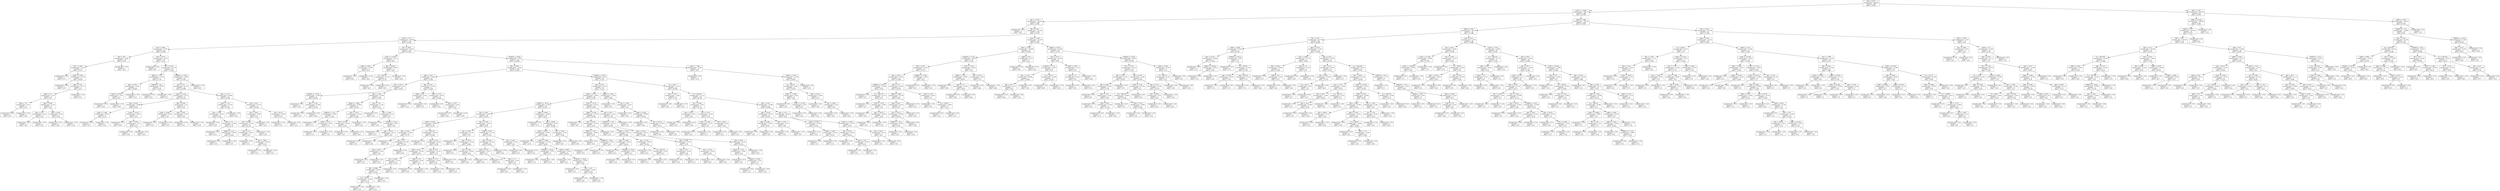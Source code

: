 digraph Tree {
node [shape=box, fontname="helvetica"] ;
edge [fontname="helvetica"] ;
0 [label="RM <= 6.971\nsquared_error = 85.902\nsamples = 404\nvalue = 22.647"] ;
1 [label="LSTAT <= 14.405\nsquared_error = 44.217\nsamples = 348\nvalue = 20.169"] ;
0 -> 1 [labeldistance=2.5, labelangle=45, headlabel="True"] ;
2 [label="DIS <= 1.434\nsquared_error = 30.629\nsamples = 209\nvalue = 23.661"] ;
1 -> 2 ;
3 [label="squared_error = 0.0\nsamples = 4\nvalue = 50.0"] ;
2 -> 3 ;
4 [label="RM <= 6.543\nsquared_error = 17.425\nsamples = 205\nvalue = 23.147"] ;
2 -> 4 ;
5 [label="LSTAT <= 7.81\nsquared_error = 8.959\nsamples = 157\nvalue = 21.682"] ;
4 -> 5 ;
6 [label="DIS <= 4.464\nsquared_error = 3.457\nsamples = 39\nvalue = 23.949"] ;
5 -> 6 ;
7 [label="ZN <= 34.0\nsquared_error = 2.885\nsamples = 10\nvalue = 25.51"] ;
6 -> 7 ;
8 [label="DIS <= 1.685\nsquared_error = 1.614\nsamples = 9\nvalue = 25.111"] ;
7 -> 8 ;
9 [label="squared_error = 0.0\nsamples = 1\nvalue = 27.5"] ;
8 -> 9 ;
10 [label="LSTAT <= 5.855\nsquared_error = 1.014\nsamples = 8\nvalue = 24.812"] ;
8 -> 10 ;
11 [label="squared_error = 0.0\nsamples = 1\nvalue = 27.0"] ;
10 -> 11 ;
12 [label="NOX <= 0.82\nsquared_error = 0.377\nsamples = 7\nvalue = 24.5"] ;
10 -> 12 ;
13 [label="RAD <= 4.5\nsquared_error = 0.16\nsamples = 6\nvalue = 24.7"] ;
12 -> 13 ;
14 [label="RAD <= 3.5\nsquared_error = 0.01\nsamples = 2\nvalue = 25.1"] ;
13 -> 14 ;
15 [label="squared_error = 0.0\nsamples = 1\nvalue = 25.2"] ;
14 -> 15 ;
16 [label="squared_error = -0.0\nsamples = 1\nvalue = 25.0"] ;
14 -> 16 ;
17 [label="RM <= 6.294\nsquared_error = 0.115\nsamples = 4\nvalue = 24.5"] ;
13 -> 17 ;
18 [label="AGE <= 53.0\nsquared_error = 0.01\nsamples = 2\nvalue = 24.2"] ;
17 -> 18 ;
19 [label="squared_error = 0.0\nsamples = 1\nvalue = 24.1"] ;
18 -> 19 ;
20 [label="squared_error = -0.0\nsamples = 1\nvalue = 24.3"] ;
18 -> 20 ;
21 [label="RM <= 6.356\nsquared_error = 0.04\nsamples = 2\nvalue = 24.8"] ;
17 -> 21 ;
22 [label="squared_error = 0.0\nsamples = 1\nvalue = 24.6"] ;
21 -> 22 ;
23 [label="squared_error = 0.0\nsamples = 1\nvalue = 25.0"] ;
21 -> 23 ;
24 [label="squared_error = -0.0\nsamples = 1\nvalue = 23.3"] ;
12 -> 24 ;
25 [label="squared_error = 0.0\nsamples = 1\nvalue = 29.1"] ;
7 -> 25 ;
26 [label="TAX <= 223.0\nsquared_error = 2.524\nsamples = 29\nvalue = 23.41"] ;
6 -> 26 ;
27 [label="squared_error = 0.0\nsamples = 1\nvalue = 28.7"] ;
26 -> 27 ;
28 [label="RM <= 6.126\nsquared_error = 1.579\nsamples = 28\nvalue = 23.221"] ;
26 -> 28 ;
29 [label="INDUS <= 7.76\nsquared_error = 1.218\nsamples = 5\nvalue = 21.76"] ;
28 -> 29 ;
30 [label="RM <= 6.074\nsquared_error = 0.442\nsamples = 3\nvalue = 20.967"] ;
29 -> 30 ;
31 [label="LSTAT <= 6.635\nsquared_error = 0.01\nsamples = 2\nvalue = 20.5"] ;
30 -> 31 ;
32 [label="squared_error = 0.0\nsamples = 1\nvalue = 20.6"] ;
31 -> 32 ;
33 [label="squared_error = -0.0\nsamples = 1\nvalue = 20.4"] ;
31 -> 33 ;
34 [label="squared_error = -0.0\nsamples = 1\nvalue = 21.9"] ;
30 -> 34 ;
35 [label="PTRATIO <= 20.1\nsquared_error = 0.022\nsamples = 2\nvalue = 22.95"] ;
29 -> 35 ;
36 [label="squared_error = 0.0\nsamples = 1\nvalue = 22.8"] ;
35 -> 36 ;
37 [label="squared_error = -0.0\nsamples = 1\nvalue = 23.1"] ;
35 -> 37 ;
38 [label="PTRATIO <= 19.95\nsquared_error = 1.092\nsamples = 23\nvalue = 23.539"] ;
28 -> 38 ;
39 [label="ZN <= 23.5\nsquared_error = 0.759\nsamples = 22\nvalue = 23.668"] ;
38 -> 39 ;
40 [label="LSTAT <= 6.135\nsquared_error = 0.511\nsamples = 9\nvalue = 24.278"] ;
39 -> 40 ;
41 [label="RM <= 6.423\nsquared_error = 0.098\nsamples = 5\nvalue = 24.82"] ;
40 -> 41 ;
42 [label="LSTAT <= 5.965\nsquared_error = 0.023\nsamples = 2\nvalue = 25.15"] ;
41 -> 42 ;
43 [label="squared_error = 0.0\nsamples = 1\nvalue = 25.3"] ;
42 -> 43 ;
44 [label="squared_error = 0.0\nsamples = 1\nvalue = 25.0"] ;
42 -> 44 ;
45 [label="LSTAT <= 4.335\nsquared_error = 0.027\nsamples = 3\nvalue = 24.6"] ;
41 -> 45 ;
46 [label="squared_error = 0.0\nsamples = 1\nvalue = 24.8"] ;
45 -> 46 ;
47 [label="RM <= 6.459\nsquared_error = 0.01\nsamples = 2\nvalue = 24.5"] ;
45 -> 47 ;
48 [label="squared_error = 0.0\nsamples = 1\nvalue = 24.6"] ;
47 -> 48 ;
49 [label="squared_error = 0.0\nsamples = 1\nvalue = 24.4"] ;
47 -> 49 ;
50 [label="RM <= 6.364\nsquared_error = 0.2\nsamples = 4\nvalue = 23.6"] ;
40 -> 50 ;
51 [label="LSTAT <= 6.845\nsquared_error = 0.04\nsamples = 2\nvalue = 23.2"] ;
50 -> 51 ;
52 [label="squared_error = 0.0\nsamples = 1\nvalue = 23.0"] ;
51 -> 52 ;
53 [label="squared_error = 0.0\nsamples = 1\nvalue = 23.4"] ;
51 -> 53 ;
54 [label="RM <= 6.421\nsquared_error = 0.04\nsamples = 2\nvalue = 24.0"] ;
50 -> 54 ;
55 [label="squared_error = 0.0\nsamples = 1\nvalue = 24.2"] ;
54 -> 55 ;
56 [label="squared_error = -0.0\nsamples = 1\nvalue = 23.8"] ;
54 -> 56 ;
57 [label="DIS <= 7.131\nsquared_error = 0.495\nsamples = 13\nvalue = 23.246"] ;
39 -> 57 ;
58 [label="LSTAT <= 7.47\nsquared_error = 0.335\nsamples = 6\nvalue = 23.783"] ;
57 -> 58 ;
59 [label="DIS <= 5.795\nsquared_error = 0.214\nsamples = 5\nvalue = 23.96"] ;
58 -> 59 ;
60 [label="squared_error = 0.0\nsamples = 1\nvalue = 24.8"] ;
59 -> 60 ;
61 [label="RAD <= 3.0\nsquared_error = 0.048\nsamples = 4\nvalue = 23.75"] ;
59 -> 61 ;
62 [label="squared_error = 0.0\nsamples = 1\nvalue = 24.1"] ;
61 -> 62 ;
63 [label="INDUS <= 4.15\nsquared_error = 0.009\nsamples = 3\nvalue = 23.633"] ;
61 -> 63 ;
64 [label="squared_error = 0.0\nsamples = 1\nvalue = 23.5"] ;
63 -> 64 ;
65 [label="squared_error = -0.0\nsamples = 2\nvalue = 23.7"] ;
63 -> 65 ;
66 [label="squared_error = -0.0\nsamples = 1\nvalue = 22.9"] ;
58 -> 66 ;
67 [label="AGE <= 45.0\nsquared_error = 0.173\nsamples = 7\nvalue = 22.786"] ;
57 -> 67 ;
68 [label="TAX <= 354.5\nsquared_error = 0.08\nsamples = 5\nvalue = 23.0"] ;
67 -> 68 ;
69 [label="DIS <= 8.664\nsquared_error = 0.022\nsamples = 4\nvalue = 23.125"] ;
68 -> 69 ;
70 [label="RAD <= 5.0\nsquared_error = 0.007\nsamples = 3\nvalue = 23.2"] ;
69 -> 70 ;
71 [label="squared_error = 0.0\nsamples = 1\nvalue = 23.1"] ;
70 -> 71 ;
72 [label="TAX <= 288.5\nsquared_error = 0.002\nsamples = 2\nvalue = 23.25"] ;
70 -> 72 ;
73 [label="squared_error = 0.0\nsamples = 1\nvalue = 23.3"] ;
72 -> 73 ;
74 [label="squared_error = 0.0\nsamples = 1\nvalue = 23.2"] ;
72 -> 74 ;
75 [label="squared_error = -0.0\nsamples = 1\nvalue = 22.9"] ;
69 -> 75 ;
76 [label="squared_error = 0.0\nsamples = 1\nvalue = 22.5"] ;
68 -> 76 ;
77 [label="ZN <= 38.75\nsquared_error = 0.003\nsamples = 2\nvalue = 22.25"] ;
67 -> 77 ;
78 [label="squared_error = 0.0\nsamples = 1\nvalue = 22.2"] ;
77 -> 78 ;
79 [label="squared_error = 0.0\nsamples = 1\nvalue = 22.3"] ;
77 -> 79 ;
80 [label="squared_error = -0.0\nsamples = 1\nvalue = 20.7"] ;
38 -> 80 ;
81 [label="TAX <= 208.0\nsquared_error = 8.519\nsamples = 118\nvalue = 20.933"] ;
5 -> 81 ;
82 [label="LSTAT <= 13.565\nsquared_error = 32.32\nsamples = 5\nvalue = 26.9"] ;
81 -> 82 ;
83 [label="CRIM <= 0.065\nsquared_error = 10.89\nsamples = 2\nvalue = 32.9"] ;
82 -> 83 ;
84 [label="squared_error = 0.0\nsamples = 1\nvalue = 29.6"] ;
83 -> 84 ;
85 [label="squared_error = -0.0\nsamples = 1\nvalue = 36.2"] ;
83 -> 85 ;
86 [label="AGE <= 86.95\nsquared_error = 6.607\nsamples = 3\nvalue = 22.9"] ;
82 -> 86 ;
87 [label="B <= 383.41\nsquared_error = 0.723\nsamples = 2\nvalue = 21.15"] ;
86 -> 87 ;
88 [label="squared_error = 0.0\nsamples = 1\nvalue = 20.3"] ;
87 -> 88 ;
89 [label="squared_error = 0.0\nsamples = 1\nvalue = 22.0"] ;
87 -> 89 ;
90 [label="squared_error = 0.0\nsamples = 1\nvalue = 26.4"] ;
86 -> 90 ;
91 [label="PTRATIO <= 20.95\nsquared_error = 5.82\nsamples = 113\nvalue = 20.669"] ;
81 -> 91 ;
92 [label="RM <= 5.845\nsquared_error = 5.002\nsamples = 103\nvalue = 20.916"] ;
91 -> 92 ;
93 [label="RAD <= 16.0\nsquared_error = 4.804\nsamples = 21\nvalue = 19.367"] ;
92 -> 93 ;
94 [label="TAX <= 281.5\nsquared_error = 4.03\nsamples = 15\nvalue = 18.56"] ;
93 -> 94 ;
95 [label="PTRATIO <= 15.45\nsquared_error = 1.807\nsamples = 4\nvalue = 20.525"] ;
94 -> 95 ;
96 [label="squared_error = 0.0\nsamples = 1\nvalue = 22.8"] ;
95 -> 96 ;
97 [label="RM <= 5.734\nsquared_error = 0.109\nsamples = 3\nvalue = 19.767"] ;
95 -> 97 ;
98 [label="squared_error = 0.0\nsamples = 1\nvalue = 19.3"] ;
97 -> 98 ;
99 [label="squared_error = 0.0\nsamples = 2\nvalue = 20.0"] ;
97 -> 99 ;
100 [label="RM <= 5.706\nsquared_error = 2.924\nsamples = 11\nvalue = 17.845"] ;
94 -> 100 ;
101 [label="INDUS <= 7.985\nsquared_error = 0.665\nsamples = 6\nvalue = 16.617"] ;
100 -> 101 ;
102 [label="PTRATIO <= 17.9\nsquared_error = 0.042\nsamples = 3\nvalue = 17.367"] ;
101 -> 102 ;
103 [label="squared_error = 0.0\nsamples = 1\nvalue = 17.1"] ;
102 -> 103 ;
104 [label="CRIM <= 0.171\nsquared_error = 0.01\nsamples = 2\nvalue = 17.5"] ;
102 -> 104 ;
105 [label="squared_error = 0.0\nsamples = 1\nvalue = 17.4"] ;
104 -> 105 ;
106 [label="squared_error = 0.0\nsamples = 1\nvalue = 17.6"] ;
104 -> 106 ;
107 [label="TAX <= 353.5\nsquared_error = 0.162\nsamples = 3\nvalue = 15.867"] ;
101 -> 107 ;
108 [label="RM <= 5.339\nsquared_error = 0.003\nsamples = 2\nvalue = 16.15"] ;
107 -> 108 ;
109 [label="squared_error = 0.0\nsamples = 1\nvalue = 16.1"] ;
108 -> 109 ;
110 [label="squared_error = 0.0\nsamples = 1\nvalue = 16.2"] ;
108 -> 110 ;
111 [label="squared_error = -0.0\nsamples = 1\nvalue = 15.3"] ;
107 -> 111 ;
112 [label="DIS <= 2.57\nsquared_error = 1.65\nsamples = 5\nvalue = 19.32"] ;
100 -> 112 ;
113 [label="squared_error = 0.0\nsamples = 1\nvalue = 21.8"] ;
112 -> 113 ;
114 [label="DIS <= 2.826\nsquared_error = 0.14\nsamples = 4\nvalue = 18.7"] ;
112 -> 114 ;
115 [label="squared_error = 0.0\nsamples = 1\nvalue = 19.3"] ;
114 -> 115 ;
116 [label="PTRATIO <= 19.4\nsquared_error = 0.027\nsamples = 3\nvalue = 18.5"] ;
114 -> 116 ;
117 [label="squared_error = 0.0\nsamples = 1\nvalue = 18.3"] ;
116 -> 117 ;
118 [label="AGE <= 70.25\nsquared_error = 0.01\nsamples = 2\nvalue = 18.6"] ;
116 -> 118 ;
119 [label="squared_error = 0.0\nsamples = 1\nvalue = 18.7"] ;
118 -> 119 ;
120 [label="squared_error = -0.0\nsamples = 1\nvalue = 18.5"] ;
118 -> 120 ;
121 [label="RM <= 5.162\nsquared_error = 1.045\nsamples = 6\nvalue = 21.383"] ;
93 -> 121 ;
122 [label="CRIM <= 8.61\nsquared_error = 0.36\nsamples = 2\nvalue = 22.5"] ;
121 -> 122 ;
123 [label="squared_error = 0.0\nsamples = 1\nvalue = 21.9"] ;
122 -> 123 ;
124 [label="squared_error = 0.0\nsamples = 1\nvalue = 23.1"] ;
122 -> 124 ;
125 [label="NOX <= 0.573\nsquared_error = 0.452\nsamples = 4\nvalue = 20.825"] ;
121 -> 125 ;
126 [label="squared_error = 0.0\nsamples = 1\nvalue = 21.8"] ;
125 -> 126 ;
127 [label="RM <= 5.703\nsquared_error = 0.18\nsamples = 3\nvalue = 20.5"] ;
125 -> 127 ;
128 [label="squared_error = 0.0\nsamples = 2\nvalue = 20.8"] ;
127 -> 128 ;
129 [label="squared_error = -0.0\nsamples = 1\nvalue = 19.9"] ;
127 -> 129 ;
130 [label="PTRATIO <= 19.45\nsquared_error = 4.28\nsamples = 82\nvalue = 21.312"] ;
92 -> 130 ;
131 [label="TAX <= 412.5\nsquared_error = 4.343\nsamples = 61\nvalue = 21.751"] ;
130 -> 131 ;
132 [label="CRIM <= 0.132\nsquared_error = 3.683\nsamples = 56\nvalue = 22.027"] ;
131 -> 132 ;
133 [label="PTRATIO <= 18.55\nsquared_error = 2.24\nsamples = 35\nvalue = 21.431"] ;
132 -> 133 ;
134 [label="DIS <= 5.641\nsquared_error = 1.864\nsamples = 25\nvalue = 21.872"] ;
133 -> 134 ;
135 [label="CRIM <= 0.044\nsquared_error = 0.862\nsamples = 15\nvalue = 22.54"] ;
134 -> 135 ;
136 [label="RM <= 6.327\nsquared_error = 0.682\nsamples = 4\nvalue = 21.775"] ;
135 -> 136 ;
137 [label="squared_error = 0.0\nsamples = 1\nvalue = 20.6"] ;
136 -> 137 ;
138 [label="ZN <= 14.0\nsquared_error = 0.296\nsamples = 3\nvalue = 22.167"] ;
136 -> 138 ;
139 [label="TAX <= 256.0\nsquared_error = 0.04\nsamples = 2\nvalue = 21.8"] ;
138 -> 139 ;
140 [label="squared_error = 0.0\nsamples = 1\nvalue = 21.6"] ;
139 -> 140 ;
141 [label="squared_error = 0.0\nsamples = 1\nvalue = 22.0"] ;
139 -> 141 ;
142 [label="squared_error = 0.0\nsamples = 1\nvalue = 22.9"] ;
138 -> 142 ;
143 [label="B <= 392.315\nsquared_error = 0.638\nsamples = 11\nvalue = 22.818"] ;
135 -> 143 ;
144 [label="squared_error = 0.0\nsamples = 1\nvalue = 21.4"] ;
143 -> 144 ;
145 [label="RM <= 6.124\nsquared_error = 0.48\nsamples = 10\nvalue = 22.96"] ;
143 -> 145 ;
146 [label="NOX <= 0.517\nsquared_error = 0.256\nsamples = 6\nvalue = 22.533"] ;
145 -> 146 ;
147 [label="DIS <= 4.965\nsquared_error = 0.122\nsamples = 4\nvalue = 22.25"] ;
146 -> 147 ;
148 [label="RM <= 6.068\nsquared_error = 0.029\nsamples = 3\nvalue = 22.433"] ;
147 -> 148 ;
149 [label="B <= 394.61\nsquared_error = 0.003\nsamples = 2\nvalue = 22.55"] ;
148 -> 149 ;
150 [label="squared_error = 0.0\nsamples = 1\nvalue = 22.6"] ;
149 -> 150 ;
151 [label="squared_error = -0.0\nsamples = 1\nvalue = 22.5"] ;
149 -> 151 ;
152 [label="squared_error = -0.0\nsamples = 1\nvalue = 22.2"] ;
148 -> 152 ;
153 [label="squared_error = 0.0\nsamples = 1\nvalue = 21.7"] ;
147 -> 153 ;
154 [label="CHAS <= 0.5\nsquared_error = 0.04\nsamples = 2\nvalue = 23.1"] ;
146 -> 154 ;
155 [label="squared_error = 0.0\nsamples = 1\nvalue = 22.9"] ;
154 -> 155 ;
156 [label="squared_error = -0.0\nsamples = 1\nvalue = 23.3"] ;
154 -> 156 ;
157 [label="NOX <= 0.53\nsquared_error = 0.135\nsamples = 4\nvalue = 23.6"] ;
145 -> 157 ;
158 [label="INDUS <= 4.27\nsquared_error = 0.02\nsamples = 3\nvalue = 23.8"] ;
157 -> 158 ;
159 [label="squared_error = 0.0\nsamples = 1\nvalue = 23.6"] ;
158 -> 159 ;
160 [label="squared_error = -0.0\nsamples = 2\nvalue = 23.9"] ;
158 -> 160 ;
161 [label="squared_error = 0.0\nsamples = 1\nvalue = 23.0"] ;
157 -> 161 ;
162 [label="DIS <= 6.728\nsquared_error = 1.692\nsamples = 10\nvalue = 20.87"] ;
134 -> 162 ;
163 [label="DIS <= 5.974\nsquared_error = 0.745\nsamples = 4\nvalue = 19.9"] ;
162 -> 163 ;
164 [label="squared_error = 0.0\nsamples = 1\nvalue = 21.2"] ;
163 -> 164 ;
165 [label="TAX <= 302.0\nsquared_error = 0.242\nsamples = 3\nvalue = 19.467"] ;
163 -> 165 ;
166 [label="squared_error = 0.0\nsamples = 1\nvalue = 20.1"] ;
165 -> 166 ;
167 [label="DIS <= 6.434\nsquared_error = 0.062\nsamples = 2\nvalue = 19.15"] ;
165 -> 167 ;
168 [label="squared_error = 0.0\nsamples = 1\nvalue = 18.9"] ;
167 -> 168 ;
169 [label="squared_error = 0.0\nsamples = 1\nvalue = 19.4"] ;
167 -> 169 ;
170 [label="CRIM <= 0.047\nsquared_error = 1.278\nsamples = 6\nvalue = 21.517"] ;
162 -> 170 ;
171 [label="RM <= 6.342\nsquared_error = 0.502\nsamples = 4\nvalue = 20.875"] ;
170 -> 171 ;
172 [label="LSTAT <= 9.34\nsquared_error = 0.107\nsamples = 3\nvalue = 20.5"] ;
171 -> 172 ;
173 [label="squared_error = 0.0\nsamples = 1\nvalue = 20.9"] ;
172 -> 173 ;
174 [label="RAD <= 2.5\nsquared_error = 0.04\nsamples = 2\nvalue = 20.3"] ;
172 -> 174 ;
175 [label="squared_error = 0.0\nsamples = 1\nvalue = 20.1"] ;
174 -> 175 ;
176 [label="squared_error = -0.0\nsamples = 1\nvalue = 20.5"] ;
174 -> 176 ;
177 [label="squared_error = 0.0\nsamples = 1\nvalue = 22.0"] ;
171 -> 177 ;
178 [label="DIS <= 6.925\nsquared_error = 0.36\nsamples = 2\nvalue = 22.8"] ;
170 -> 178 ;
179 [label="squared_error = 0.0\nsamples = 1\nvalue = 23.4"] ;
178 -> 179 ;
180 [label="squared_error = 0.0\nsamples = 1\nvalue = 22.2"] ;
178 -> 180 ;
181 [label="CRIM <= 0.044\nsquared_error = 1.484\nsamples = 10\nvalue = 20.33"] ;
133 -> 181 ;
182 [label="squared_error = 0.0\nsamples = 1\nvalue = 17.5"] ;
181 -> 182 ;
183 [label="AGE <= 64.85\nsquared_error = 0.66\nsamples = 9\nvalue = 20.644"] ;
181 -> 183 ;
184 [label="LSTAT <= 8.435\nsquared_error = 0.238\nsamples = 7\nvalue = 20.986"] ;
183 -> 184 ;
185 [label="squared_error = 0.0\nsamples = 1\nvalue = 22.0"] ;
184 -> 185 ;
186 [label="CRIM <= 0.082\nsquared_error = 0.078\nsamples = 6\nvalue = 20.817"] ;
184 -> 186 ;
187 [label="PTRATIO <= 18.95\nsquared_error = 0.01\nsamples = 2\nvalue = 21.1"] ;
186 -> 187 ;
188 [label="squared_error = 0.0\nsamples = 1\nvalue = 21.2"] ;
187 -> 188 ;
189 [label="squared_error = -0.0\nsamples = 1\nvalue = 21.0"] ;
187 -> 189 ;
190 [label="CRIM <= 0.085\nsquared_error = 0.052\nsamples = 4\nvalue = 20.675"] ;
186 -> 190 ;
191 [label="squared_error = 0.0\nsamples = 1\nvalue = 20.3"] ;
190 -> 191 ;
192 [label="PTRATIO <= 18.65\nsquared_error = 0.007\nsamples = 3\nvalue = 20.8"] ;
190 -> 192 ;
193 [label="squared_error = 0.0\nsamples = 1\nvalue = 20.7"] ;
192 -> 193 ;
194 [label="ZN <= 6.25\nsquared_error = 0.002\nsamples = 2\nvalue = 20.85"] ;
192 -> 194 ;
195 [label="squared_error = 0.0\nsamples = 1\nvalue = 20.8"] ;
194 -> 195 ;
196 [label="squared_error = -0.0\nsamples = 1\nvalue = 20.9"] ;
194 -> 196 ;
197 [label="TAX <= 338.5\nsquared_error = 0.302\nsamples = 2\nvalue = 19.45"] ;
183 -> 197 ;
198 [label="squared_error = 0.0\nsamples = 1\nvalue = 18.9"] ;
197 -> 198 ;
199 [label="squared_error = 0.0\nsamples = 1\nvalue = 20.0"] ;
197 -> 199 ;
200 [label="LSTAT <= 10.14\nsquared_error = 4.511\nsamples = 21\nvalue = 23.019"] ;
132 -> 200 ;
201 [label="CRIM <= 0.158\nsquared_error = 3.578\nsamples = 6\nvalue = 24.783"] ;
200 -> 201 ;
202 [label="squared_error = 0.0\nsamples = 1\nvalue = 28.1"] ;
201 -> 202 ;
203 [label="RM <= 6.224\nsquared_error = 1.654\nsamples = 5\nvalue = 24.12"] ;
201 -> 203 ;
204 [label="INDUS <= 5.91\nsquared_error = 0.082\nsamples = 4\nvalue = 24.75"] ;
203 -> 204 ;
205 [label="squared_error = 0.0\nsamples = 1\nvalue = 24.3"] ;
204 -> 205 ;
206 [label="PTRATIO <= 18.9\nsquared_error = 0.02\nsamples = 3\nvalue = 24.9"] ;
204 -> 206 ;
207 [label="squared_error = 0.0\nsamples = 2\nvalue = 25.0"] ;
206 -> 207 ;
208 [label="squared_error = -0.0\nsamples = 1\nvalue = 24.7"] ;
206 -> 208 ;
209 [label="squared_error = 0.0\nsamples = 1\nvalue = 21.6"] ;
203 -> 209 ;
210 [label="AGE <= 96.7\nsquared_error = 3.141\nsamples = 15\nvalue = 22.313"] ;
200 -> 210 ;
211 [label="PTRATIO <= 17.9\nsquared_error = 2.575\nsamples = 14\nvalue = 22.543"] ;
210 -> 211 ;
212 [label="CRIM <= 2.021\nsquared_error = 0.525\nsamples = 6\nvalue = 23.483"] ;
211 -> 212 ;
213 [label="NOX <= 0.506\nsquared_error = 0.042\nsamples = 3\nvalue = 24.033"] ;
212 -> 213 ;
214 [label="squared_error = 0.0\nsamples = 1\nvalue = 24.3"] ;
213 -> 214 ;
215 [label="PTRATIO <= 16.05\nsquared_error = 0.01\nsamples = 2\nvalue = 23.9"] ;
213 -> 215 ;
216 [label="squared_error = 0.0\nsamples = 1\nvalue = 23.8"] ;
215 -> 216 ;
217 [label="squared_error = 0.0\nsamples = 1\nvalue = 24.0"] ;
215 -> 217 ;
218 [label="DIS <= 2.181\nsquared_error = 0.402\nsamples = 3\nvalue = 22.933"] ;
212 -> 218 ;
219 [label="squared_error = 0.0\nsamples = 1\nvalue = 23.8"] ;
218 -> 219 ;
220 [label="B <= 362.575\nsquared_error = 0.04\nsamples = 2\nvalue = 22.5"] ;
218 -> 220 ;
221 [label="squared_error = 0.0\nsamples = 1\nvalue = 22.3"] ;
220 -> 221 ;
222 [label="squared_error = 0.0\nsamples = 1\nvalue = 22.7"] ;
220 -> 222 ;
223 [label="AGE <= 55.65\nsquared_error = 2.952\nsamples = 8\nvalue = 21.838"] ;
211 -> 223 ;
224 [label="RM <= 5.908\nsquared_error = 1.973\nsamples = 4\nvalue = 23.15"] ;
223 -> 224 ;
225 [label="AGE <= 32.2\nsquared_error = 0.562\nsamples = 2\nvalue = 21.85"] ;
224 -> 225 ;
226 [label="squared_error = 0.0\nsamples = 1\nvalue = 22.6"] ;
225 -> 226 ;
227 [label="squared_error = -0.0\nsamples = 1\nvalue = 21.1"] ;
225 -> 227 ;
228 [label="TAX <= 334.0\nsquared_error = 0.003\nsamples = 2\nvalue = 24.45"] ;
224 -> 228 ;
229 [label="squared_error = 0.0\nsamples = 1\nvalue = 24.4"] ;
228 -> 229 ;
230 [label="squared_error = 0.0\nsamples = 1\nvalue = 24.5"] ;
228 -> 230 ;
231 [label="AGE <= 84.8\nsquared_error = 0.487\nsamples = 4\nvalue = 20.525"] ;
223 -> 231 ;
232 [label="INDUS <= 7.775\nsquared_error = 0.087\nsamples = 3\nvalue = 20.9"] ;
231 -> 232 ;
233 [label="squared_error = 0.0\nsamples = 1\nvalue = 20.5"] ;
232 -> 233 ;
234 [label="INDUS <= 9.795\nsquared_error = 0.01\nsamples = 2\nvalue = 21.1"] ;
232 -> 234 ;
235 [label="squared_error = 0.0\nsamples = 1\nvalue = 21.2"] ;
234 -> 235 ;
236 [label="squared_error = -0.0\nsamples = 1\nvalue = 21.0"] ;
234 -> 236 ;
237 [label="squared_error = -0.0\nsamples = 1\nvalue = 19.4"] ;
231 -> 237 ;
238 [label="squared_error = -0.0\nsamples = 1\nvalue = 19.1"] ;
210 -> 238 ;
239 [label="INDUS <= 2.565\nsquared_error = 1.338\nsamples = 5\nvalue = 18.66"] ;
131 -> 239 ;
240 [label="squared_error = 0.0\nsamples = 1\nvalue = 16.5"] ;
239 -> 240 ;
241 [label="DIS <= 2.502\nsquared_error = 0.215\nsamples = 4\nvalue = 19.2"] ;
239 -> 241 ;
242 [label="squared_error = 0.0\nsamples = 1\nvalue = 18.5"] ;
241 -> 242 ;
243 [label="CRIM <= 0.056\nsquared_error = 0.069\nsamples = 3\nvalue = 19.433"] ;
241 -> 243 ;
244 [label="squared_error = 0.0\nsamples = 1\nvalue = 19.8"] ;
243 -> 244 ;
245 [label="TAX <= 431.0\nsquared_error = 0.003\nsamples = 2\nvalue = 19.25"] ;
243 -> 245 ;
246 [label="squared_error = 0.0\nsamples = 1\nvalue = 19.3"] ;
245 -> 246 ;
247 [label="squared_error = 0.0\nsamples = 1\nvalue = 19.2"] ;
245 -> 247 ;
248 [label="B <= 224.3\nsquared_error = 1.915\nsamples = 21\nvalue = 20.038"] ;
130 -> 248 ;
249 [label="TAX <= 525.0\nsquared_error = 1.562\nsamples = 2\nvalue = 17.35"] ;
248 -> 249 ;
250 [label="squared_error = 0.0\nsamples = 1\nvalue = 18.6"] ;
249 -> 250 ;
251 [label="squared_error = 0.0\nsamples = 1\nvalue = 16.1"] ;
249 -> 251 ;
252 [label="B <= 393.655\nsquared_error = 1.111\nsamples = 19\nvalue = 20.321"] ;
248 -> 252 ;
253 [label="DIS <= 2.463\nsquared_error = 0.81\nsamples = 7\nvalue = 21.114"] ;
252 -> 253 ;
254 [label="TAX <= 525.0\nsquared_error = 0.01\nsamples = 2\nvalue = 20.0"] ;
253 -> 254 ;
255 [label="squared_error = 0.0\nsamples = 1\nvalue = 20.1"] ;
254 -> 255 ;
256 [label="squared_error = 0.0\nsamples = 1\nvalue = 19.9"] ;
254 -> 256 ;
257 [label="DIS <= 3.251\nsquared_error = 0.434\nsamples = 5\nvalue = 21.56"] ;
253 -> 257 ;
258 [label="LSTAT <= 12.835\nsquared_error = 0.18\nsamples = 3\nvalue = 22.0"] ;
257 -> 258 ;
259 [label="squared_error = 0.0\nsamples = 1\nvalue = 22.6"] ;
258 -> 259 ;
260 [label="squared_error = 0.0\nsamples = 2\nvalue = 21.7"] ;
258 -> 260 ;
261 [label="RM <= 6.091\nsquared_error = 0.09\nsamples = 2\nvalue = 20.9"] ;
257 -> 261 ;
262 [label="squared_error = 0.0\nsamples = 1\nvalue = 20.6"] ;
261 -> 262 ;
263 [label="squared_error = 0.0\nsamples = 1\nvalue = 21.2"] ;
261 -> 263 ;
264 [label="RM <= 5.975\nsquared_error = 0.706\nsamples = 12\nvalue = 19.858"] ;
252 -> 264 ;
265 [label="AGE <= 52.85\nsquared_error = 0.232\nsamples = 4\nvalue = 19.075"] ;
264 -> 265 ;
266 [label="NOX <= 0.484\nsquared_error = 0.002\nsamples = 2\nvalue = 19.55"] ;
265 -> 266 ;
267 [label="squared_error = 0.0\nsamples = 1\nvalue = 19.6"] ;
266 -> 267 ;
268 [label="squared_error = 0.0\nsamples = 1\nvalue = 19.5"] ;
266 -> 268 ;
269 [label="RM <= 5.931\nsquared_error = 0.01\nsamples = 2\nvalue = 18.6"] ;
265 -> 269 ;
270 [label="squared_error = 0.0\nsamples = 1\nvalue = 18.5"] ;
269 -> 270 ;
271 [label="squared_error = -0.0\nsamples = 1\nvalue = 18.7"] ;
269 -> 271 ;
272 [label="AGE <= 74.2\nsquared_error = 0.483\nsamples = 8\nvalue = 20.25"] ;
264 -> 272 ;
273 [label="CRIM <= 0.036\nsquared_error = 0.109\nsamples = 3\nvalue = 21.033"] ;
272 -> 273 ;
274 [label="squared_error = 0.0\nsamples = 1\nvalue = 20.6"] ;
273 -> 274 ;
275 [label="CRIM <= 3.939\nsquared_error = 0.023\nsamples = 2\nvalue = 21.25"] ;
273 -> 275 ;
276 [label="squared_error = 0.0\nsamples = 1\nvalue = 21.1"] ;
275 -> 276 ;
277 [label="squared_error = 0.0\nsamples = 1\nvalue = 21.4"] ;
275 -> 277 ;
278 [label="LSTAT <= 13.395\nsquared_error = 0.118\nsamples = 5\nvalue = 19.78"] ;
272 -> 278 ;
279 [label="TAX <= 525.0\nsquared_error = 0.029\nsamples = 3\nvalue = 20.033"] ;
278 -> 279 ;
280 [label="squared_error = 0.0\nsamples = 1\nvalue = 19.8"] ;
279 -> 280 ;
281 [label="RAD <= 14.0\nsquared_error = 0.003\nsamples = 2\nvalue = 20.15"] ;
279 -> 281 ;
282 [label="squared_error = 0.0\nsamples = 1\nvalue = 20.1"] ;
281 -> 282 ;
283 [label="squared_error = 0.0\nsamples = 1\nvalue = 20.2"] ;
281 -> 283 ;
284 [label="TAX <= 525.0\nsquared_error = 0.01\nsamples = 2\nvalue = 19.4"] ;
278 -> 284 ;
285 [label="squared_error = 0.0\nsamples = 1\nvalue = 19.3"] ;
284 -> 285 ;
286 [label="squared_error = 0.0\nsamples = 1\nvalue = 19.5"] ;
284 -> 286 ;
287 [label="LSTAT <= 7.965\nsquared_error = 7.182\nsamples = 10\nvalue = 18.13"] ;
91 -> 287 ;
288 [label="squared_error = 0.0\nsamples = 1\nvalue = 11.9"] ;
287 -> 288 ;
289 [label="CRIM <= 1.079\nsquared_error = 3.188\nsamples = 9\nvalue = 18.822"] ;
287 -> 289 ;
290 [label="B <= 395.33\nsquared_error = 0.96\nsamples = 8\nvalue = 19.362"] ;
289 -> 290 ;
291 [label="LSTAT <= 11.485\nsquared_error = 0.64\nsamples = 5\nvalue = 18.8"] ;
290 -> 291 ;
292 [label="squared_error = 0.0\nsamples = 3\nvalue = 18.2"] ;
291 -> 292 ;
293 [label="LSTAT <= 12.145\nsquared_error = 0.25\nsamples = 2\nvalue = 19.7"] ;
291 -> 293 ;
294 [label="squared_error = 0.0\nsamples = 1\nvalue = 20.2"] ;
293 -> 294 ;
295 [label="squared_error = 0.0\nsamples = 1\nvalue = 19.2"] ;
293 -> 295 ;
296 [label="AGE <= 59.15\nsquared_error = 0.087\nsamples = 3\nvalue = 20.3"] ;
290 -> 296 ;
297 [label="squared_error = 0.0\nsamples = 1\nvalue = 19.9"] ;
296 -> 297 ;
298 [label="TAX <= 290.0\nsquared_error = 0.01\nsamples = 2\nvalue = 20.5"] ;
296 -> 298 ;
299 [label="squared_error = 0.0\nsamples = 1\nvalue = 20.6"] ;
298 -> 299 ;
300 [label="squared_error = -0.0\nsamples = 1\nvalue = 20.4"] ;
298 -> 300 ;
301 [label="squared_error = 0.0\nsamples = 1\nvalue = 14.5"] ;
289 -> 301 ;
302 [label="LSTAT <= 5.835\nsquared_error = 15.149\nsamples = 48\nvalue = 27.937"] ;
4 -> 302 ;
303 [label="NOX <= 0.524\nsquared_error = 10.846\nsamples = 22\nvalue = 30.545"] ;
302 -> 303 ;
304 [label="PTRATIO <= 17.85\nsquared_error = 6.278\nsamples = 20\nvalue = 31.26"] ;
303 -> 304 ;
305 [label="RM <= 6.913\nsquared_error = 4.781\nsamples = 15\nvalue = 32.113"] ;
304 -> 305 ;
306 [label="TAX <= 255.0\nsquared_error = 2.454\nsamples = 13\nvalue = 31.485"] ;
305 -> 306 ;
307 [label="PTRATIO <= 16.25\nsquared_error = 1.206\nsamples = 5\nvalue = 33.02"] ;
306 -> 307 ;
308 [label="squared_error = 0.0\nsamples = 1\nvalue = 35.1"] ;
307 -> 308 ;
309 [label="B <= 395.175\nsquared_error = 0.155\nsamples = 4\nvalue = 32.5"] ;
307 -> 309 ;
310 [label="squared_error = 0.0\nsamples = 1\nvalue = 33.1"] ;
309 -> 310 ;
311 [label="LSTAT <= 3.255\nsquared_error = 0.047\nsamples = 3\nvalue = 32.3"] ;
309 -> 311 ;
312 [label="squared_error = 0.0\nsamples = 1\nvalue = 32.0"] ;
311 -> 312 ;
313 [label="AGE <= 64.25\nsquared_error = 0.002\nsamples = 2\nvalue = 32.45"] ;
311 -> 313 ;
314 [label="squared_error = 0.0\nsamples = 1\nvalue = 32.4"] ;
313 -> 314 ;
315 [label="squared_error = -0.0\nsamples = 1\nvalue = 32.5"] ;
313 -> 315 ;
316 [label="RM <= 6.77\nsquared_error = 0.839\nsamples = 8\nvalue = 30.525"] ;
306 -> 316 ;
317 [label="CRIM <= 0.284\nsquared_error = 0.738\nsamples = 5\nvalue = 30.06"] ;
316 -> 317 ;
318 [label="RM <= 6.671\nsquared_error = 0.275\nsamples = 4\nvalue = 29.7"] ;
317 -> 318 ;
319 [label="TAX <= 347.0\nsquared_error = 0.082\nsamples = 3\nvalue = 29.433"] ;
318 -> 319 ;
320 [label="PTRATIO <= 16.1\nsquared_error = 0.022\nsamples = 2\nvalue = 29.25"] ;
319 -> 320 ;
321 [label="squared_error = 0.0\nsamples = 1\nvalue = 29.1"] ;
320 -> 321 ;
322 [label="squared_error = 0.0\nsamples = 1\nvalue = 29.4"] ;
320 -> 322 ;
323 [label="squared_error = 0.0\nsamples = 1\nvalue = 29.8"] ;
319 -> 323 ;
324 [label="squared_error = 0.0\nsamples = 1\nvalue = 30.5"] ;
318 -> 324 ;
325 [label="squared_error = 0.0\nsamples = 1\nvalue = 31.5"] ;
317 -> 325 ;
326 [label="LSTAT <= 4.28\nsquared_error = 0.047\nsamples = 3\nvalue = 31.3"] ;
316 -> 326 ;
327 [label="squared_error = 0.0\nsamples = 1\nvalue = 31.6"] ;
326 -> 327 ;
328 [label="B <= 390.67\nsquared_error = 0.002\nsamples = 2\nvalue = 31.15"] ;
326 -> 328 ;
329 [label="squared_error = 0.0\nsamples = 1\nvalue = 31.2"] ;
328 -> 329 ;
330 [label="squared_error = 0.0\nsamples = 1\nvalue = 31.1"] ;
328 -> 330 ;
331 [label="PTRATIO <= 15.05\nsquared_error = 0.64\nsamples = 2\nvalue = 36.2"] ;
305 -> 331 ;
332 [label="squared_error = 0.0\nsamples = 1\nvalue = 35.4"] ;
331 -> 332 ;
333 [label="squared_error = -0.0\nsamples = 1\nvalue = 37.0"] ;
331 -> 333 ;
334 [label="LSTAT <= 4.58\nsquared_error = 2.032\nsamples = 5\nvalue = 28.7"] ;
304 -> 334 ;
335 [label="INDUS <= 3.95\nsquared_error = 0.882\nsamples = 3\nvalue = 29.633"] ;
334 -> 335 ;
336 [label="squared_error = 0.0\nsamples = 1\nvalue = 30.8"] ;
335 -> 336 ;
337 [label="RAD <= 5.5\nsquared_error = 0.302\nsamples = 2\nvalue = 29.05"] ;
335 -> 337 ;
338 [label="squared_error = 0.0\nsamples = 1\nvalue = 28.5"] ;
337 -> 338 ;
339 [label="squared_error = 0.0\nsamples = 1\nvalue = 29.6"] ;
337 -> 339 ;
340 [label="TAX <= 257.0\nsquared_error = 0.49\nsamples = 2\nvalue = 27.3"] ;
334 -> 340 ;
341 [label="squared_error = 0.0\nsamples = 1\nvalue = 26.6"] ;
340 -> 341 ;
342 [label="squared_error = -0.0\nsamples = 1\nvalue = 28.0"] ;
340 -> 342 ;
343 [label="CRIM <= 0.25\nsquared_error = 0.36\nsamples = 2\nvalue = 23.4"] ;
303 -> 343 ;
344 [label="squared_error = 0.0\nsamples = 1\nvalue = 24.0"] ;
343 -> 344 ;
345 [label="squared_error = 0.0\nsamples = 1\nvalue = 22.8"] ;
343 -> 345 ;
346 [label="INDUS <= 4.675\nsquared_error = 8.166\nsamples = 26\nvalue = 25.731"] ;
302 -> 346 ;
347 [label="DIS <= 4.113\nsquared_error = 6.156\nsamples = 9\nvalue = 28.0"] ;
346 -> 347 ;
348 [label="PTRATIO <= 17.3\nsquared_error = 1.813\nsamples = 6\nvalue = 29.5"] ;
347 -> 348 ;
349 [label="DIS <= 3.352\nsquared_error = 0.896\nsamples = 3\nvalue = 30.667"] ;
348 -> 349 ;
350 [label="AGE <= 87.2\nsquared_error = 0.01\nsamples = 2\nvalue = 30.0"] ;
349 -> 350 ;
351 [label="squared_error = 0.0\nsamples = 1\nvalue = 29.9"] ;
350 -> 351 ;
352 [label="squared_error = 0.0\nsamples = 1\nvalue = 30.1"] ;
350 -> 352 ;
353 [label="squared_error = 0.0\nsamples = 1\nvalue = 32.0"] ;
349 -> 353 ;
354 [label="B <= 395.13\nsquared_error = 0.009\nsamples = 3\nvalue = 28.333"] ;
348 -> 354 ;
355 [label="squared_error = 0.0\nsamples = 2\nvalue = 28.4"] ;
354 -> 355 ;
356 [label="squared_error = -0.0\nsamples = 1\nvalue = 28.2"] ;
354 -> 356 ;
357 [label="CRIM <= 0.041\nsquared_error = 1.34\nsamples = 3\nvalue = 25.0"] ;
347 -> 357 ;
358 [label="RAD <= 4.5\nsquared_error = 0.09\nsamples = 2\nvalue = 24.2"] ;
357 -> 358 ;
359 [label="squared_error = 0.0\nsamples = 1\nvalue = 24.5"] ;
358 -> 359 ;
360 [label="squared_error = 0.0\nsamples = 1\nvalue = 23.9"] ;
358 -> 360 ;
361 [label="squared_error = -0.0\nsamples = 1\nvalue = 26.6"] ;
357 -> 361 ;
362 [label="PTRATIO <= 20.95\nsquared_error = 5.061\nsamples = 17\nvalue = 24.529"] ;
346 -> 362 ;
363 [label="DIS <= 3.512\nsquared_error = 4.133\nsamples = 14\nvalue = 25.114"] ;
362 -> 363 ;
364 [label="TAX <= 525.0\nsquared_error = 2.382\nsamples = 6\nvalue = 26.767"] ;
363 -> 364 ;
365 [label="RM <= 6.685\nsquared_error = 0.602\nsamples = 5\nvalue = 27.38"] ;
364 -> 365 ;
366 [label="squared_error = 0.0\nsamples = 1\nvalue = 28.7"] ;
365 -> 366 ;
367 [label="AGE <= 74.5\nsquared_error = 0.207\nsamples = 4\nvalue = 27.05"] ;
365 -> 367 ;
368 [label="squared_error = 0.0\nsamples = 1\nvalue = 26.5"] ;
367 -> 368 ;
369 [label="RM <= 6.915\nsquared_error = 0.142\nsamples = 3\nvalue = 27.233"] ;
367 -> 369 ;
370 [label="squared_error = 0.0\nsamples = 2\nvalue = 27.5"] ;
369 -> 370 ;
371 [label="squared_error = -0.0\nsamples = 1\nvalue = 26.7"] ;
369 -> 371 ;
372 [label="squared_error = 0.0\nsamples = 1\nvalue = 23.7"] ;
364 -> 372 ;
373 [label="DIS <= 6.827\nsquared_error = 1.862\nsamples = 8\nvalue = 23.875"] ;
363 -> 373 ;
374 [label="LSTAT <= 9.39\nsquared_error = 0.708\nsamples = 5\nvalue = 23.0"] ;
373 -> 374 ;
375 [label="B <= 389.705\nsquared_error = 0.069\nsamples = 3\nvalue = 23.667"] ;
374 -> 375 ;
376 [label="squared_error = 0.0\nsamples = 1\nvalue = 23.3"] ;
375 -> 376 ;
377 [label="LSTAT <= 8.25\nsquared_error = 0.002\nsamples = 2\nvalue = 23.85"] ;
375 -> 377 ;
378 [label="squared_error = 0.0\nsamples = 1\nvalue = 23.9"] ;
377 -> 378 ;
379 [label="squared_error = 0.0\nsamples = 1\nvalue = 23.8"] ;
377 -> 379 ;
380 [label="squared_error = 0.0\nsamples = 2\nvalue = 22.0"] ;
374 -> 380 ;
381 [label="TAX <= 311.5\nsquared_error = 0.382\nsamples = 3\nvalue = 25.333"] ;
373 -> 381 ;
382 [label="TAX <= 288.5\nsquared_error = 0.01\nsamples = 2\nvalue = 24.9"] ;
381 -> 382 ;
383 [label="squared_error = 0.0\nsamples = 1\nvalue = 25.0"] ;
382 -> 383 ;
384 [label="squared_error = 0.0\nsamples = 1\nvalue = 24.8"] ;
382 -> 384 ;
385 [label="squared_error = -0.0\nsamples = 1\nvalue = 26.2"] ;
381 -> 385 ;
386 [label="CRIM <= 0.556\nsquared_error = 0.347\nsamples = 3\nvalue = 21.8"] ;
362 -> 386 ;
387 [label="B <= 392.72\nsquared_error = 0.04\nsamples = 2\nvalue = 22.2"] ;
386 -> 387 ;
388 [label="squared_error = 0.0\nsamples = 1\nvalue = 22.4"] ;
387 -> 388 ;
389 [label="squared_error = 0.0\nsamples = 1\nvalue = 22.0"] ;
387 -> 389 ;
390 [label="squared_error = 0.0\nsamples = 1\nvalue = 21.0"] ;
386 -> 390 ;
391 [label="CRIM <= 7.006\nsquared_error = 18.758\nsamples = 139\nvalue = 14.919"] ;
1 -> 391 ;
392 [label="CRIM <= 0.615\nsquared_error = 10.136\nsamples = 78\nvalue = 17.386"] ;
391 -> 392 ;
393 [label="DIS <= 1.98\nsquared_error = 8.774\nsamples = 40\nvalue = 18.998"] ;
392 -> 393 ;
394 [label="CRIM <= 0.286\nsquared_error = 3.024\nsamples = 8\nvalue = 16.012"] ;
393 -> 394 ;
395 [label="AGE <= 95.45\nsquared_error = 0.696\nsamples = 3\nvalue = 14.033"] ;
394 -> 395 ;
396 [label="squared_error = 0.0\nsamples = 1\nvalue = 15.2"] ;
395 -> 396 ;
397 [label="INDUS <= 24.815\nsquared_error = 0.023\nsamples = 2\nvalue = 13.45"] ;
395 -> 397 ;
398 [label="squared_error = 0.0\nsamples = 1\nvalue = 13.3"] ;
397 -> 398 ;
399 [label="squared_error = 0.0\nsamples = 1\nvalue = 13.6"] ;
397 -> 399 ;
400 [label="PTRATIO <= 20.15\nsquared_error = 0.66\nsamples = 5\nvalue = 17.2"] ;
394 -> 400 ;
401 [label="squared_error = 0.0\nsamples = 1\nvalue = 15.7"] ;
400 -> 401 ;
402 [label="B <= 395.49\nsquared_error = 0.122\nsamples = 4\nvalue = 17.575"] ;
400 -> 402 ;
403 [label="RM <= 6.198\nsquared_error = 0.022\nsamples = 2\nvalue = 17.25"] ;
402 -> 403 ;
404 [label="squared_error = 0.0\nsamples = 1\nvalue = 17.4"] ;
403 -> 404 ;
405 [label="squared_error = 0.0\nsamples = 1\nvalue = 17.1"] ;
403 -> 405 ;
406 [label="AGE <= 98.35\nsquared_error = 0.01\nsamples = 2\nvalue = 17.9"] ;
402 -> 406 ;
407 [label="squared_error = 0.0\nsamples = 1\nvalue = 17.8"] ;
406 -> 407 ;
408 [label="squared_error = 0.0\nsamples = 1\nvalue = 18.0"] ;
406 -> 408 ;
409 [label="NOX <= 0.471\nsquared_error = 7.427\nsamples = 32\nvalue = 19.744"] ;
393 -> 409 ;
410 [label="DIS <= 7.069\nsquared_error = 2.742\nsamples = 5\nvalue = 16.88"] ;
409 -> 410 ;
411 [label="RM <= 5.683\nsquared_error = 0.862\nsamples = 3\nvalue = 15.667"] ;
410 -> 411 ;
412 [label="squared_error = 0.0\nsamples = 1\nvalue = 14.4"] ;
411 -> 412 ;
413 [label="CRIM <= 0.2\nsquared_error = 0.09\nsamples = 2\nvalue = 16.3"] ;
411 -> 413 ;
414 [label="squared_error = 0.0\nsamples = 1\nvalue = 16.0"] ;
413 -> 414 ;
415 [label="squared_error = 0.0\nsamples = 1\nvalue = 16.6"] ;
413 -> 415 ;
416 [label="RAD <= 5.0\nsquared_error = 0.04\nsamples = 2\nvalue = 18.7"] ;
410 -> 416 ;
417 [label="squared_error = 0.0\nsamples = 1\nvalue = 18.9"] ;
416 -> 417 ;
418 [label="squared_error = 0.0\nsamples = 1\nvalue = 18.5"] ;
416 -> 418 ;
419 [label="AGE <= 65.4\nsquared_error = 6.495\nsamples = 27\nvalue = 20.274"] ;
409 -> 419 ;
420 [label="ZN <= 6.25\nsquared_error = 0.987\nsamples = 4\nvalue = 23.225"] ;
419 -> 420 ;
421 [label="RM <= 5.867\nsquared_error = 0.282\nsamples = 3\nvalue = 23.733"] ;
420 -> 421 ;
422 [label="B <= 371.11\nsquared_error = 0.09\nsamples = 2\nvalue = 23.4"] ;
421 -> 422 ;
423 [label="squared_error = 0.0\nsamples = 1\nvalue = 23.7"] ;
422 -> 423 ;
424 [label="squared_error = 0.0\nsamples = 1\nvalue = 23.1"] ;
422 -> 424 ;
425 [label="squared_error = 0.0\nsamples = 1\nvalue = 24.4"] ;
421 -> 425 ;
426 [label="squared_error = 0.0\nsamples = 1\nvalue = 21.7"] ;
420 -> 426 ;
427 [label="B <= 396.285\nsquared_error = 5.675\nsamples = 23\nvalue = 19.761"] ;
419 -> 427 ;
428 [label="TAX <= 290.5\nsquared_error = 3.138\nsamples = 17\nvalue = 19.076"] ;
427 -> 428 ;
429 [label="DIS <= 3.771\nsquared_error = 2.058\nsamples = 5\nvalue = 20.74"] ;
428 -> 429 ;
430 [label="AGE <= 88.5\nsquared_error = 1.269\nsamples = 3\nvalue = 19.833"] ;
429 -> 430 ;
431 [label="squared_error = 0.0\nsamples = 1\nvalue = 21.4"] ;
430 -> 431 ;
432 [label="AGE <= 92.2\nsquared_error = 0.062\nsamples = 2\nvalue = 19.05"] ;
430 -> 432 ;
433 [label="squared_error = 0.0\nsamples = 1\nvalue = 19.3"] ;
432 -> 433 ;
434 [label="squared_error = 0.0\nsamples = 1\nvalue = 18.8"] ;
432 -> 434 ;
435 [label="B <= 391.34\nsquared_error = 0.16\nsamples = 2\nvalue = 22.1"] ;
429 -> 435 ;
436 [label="squared_error = 0.0\nsamples = 1\nvalue = 22.5"] ;
435 -> 436 ;
437 [label="squared_error = -0.0\nsamples = 1\nvalue = 21.7"] ;
435 -> 437 ;
438 [label="LSTAT <= 19.555\nsquared_error = 1.955\nsamples = 12\nvalue = 18.383"] ;
428 -> 438 ;
439 [label="CRIM <= 0.291\nsquared_error = 0.569\nsamples = 10\nvalue = 18.91"] ;
438 -> 439 ;
440 [label="RM <= 5.893\nsquared_error = 0.385\nsamples = 7\nvalue = 19.257"] ;
439 -> 440 ;
441 [label="TAX <= 408.0\nsquared_error = 0.18\nsamples = 3\nvalue = 19.8"] ;
440 -> 441 ;
442 [label="squared_error = 0.0\nsamples = 2\nvalue = 19.5"] ;
441 -> 442 ;
443 [label="squared_error = -0.0\nsamples = 1\nvalue = 20.4"] ;
441 -> 443 ;
444 [label="NOX <= 0.522\nsquared_error = 0.152\nsamples = 4\nvalue = 18.85"] ;
440 -> 444 ;
445 [label="squared_error = 0.0\nsamples = 1\nvalue = 19.4"] ;
444 -> 445 ;
446 [label="B <= 365.81\nsquared_error = 0.069\nsamples = 3\nvalue = 18.667"] ;
444 -> 446 ;
447 [label="squared_error = 0.0\nsamples = 1\nvalue = 18.3"] ;
446 -> 447 ;
448 [label="RAD <= 5.5\nsquared_error = 0.002\nsamples = 2\nvalue = 18.85"] ;
446 -> 448 ;
449 [label="squared_error = 0.0\nsamples = 1\nvalue = 18.9"] ;
448 -> 449 ;
450 [label="squared_error = -0.0\nsamples = 1\nvalue = 18.8"] ;
448 -> 450 ;
451 [label="DIS <= 3.234\nsquared_error = 0.06\nsamples = 3\nvalue = 18.1"] ;
439 -> 451 ;
452 [label="DIS <= 2.29\nsquared_error = 0.023\nsamples = 2\nvalue = 18.25"] ;
451 -> 452 ;
453 [label="squared_error = 0.0\nsamples = 1\nvalue = 18.1"] ;
452 -> 453 ;
454 [label="squared_error = 0.0\nsamples = 1\nvalue = 18.4"] ;
452 -> 454 ;
455 [label="squared_error = -0.0\nsamples = 1\nvalue = 17.8"] ;
451 -> 455 ;
456 [label="B <= 389.575\nsquared_error = 0.562\nsamples = 2\nvalue = 15.75"] ;
438 -> 456 ;
457 [label="squared_error = 0.0\nsamples = 1\nvalue = 16.5"] ;
456 -> 457 ;
458 [label="squared_error = 0.0\nsamples = 1\nvalue = 15.0"] ;
456 -> 458 ;
459 [label="PTRATIO <= 15.8\nsquared_error = 7.777\nsamples = 6\nvalue = 21.7"] ;
427 -> 459 ;
460 [label="squared_error = 0.0\nsamples = 1\nvalue = 27.1"] ;
459 -> 460 ;
461 [label="PTRATIO <= 17.2\nsquared_error = 2.334\nsamples = 5\nvalue = 20.62"] ;
459 -> 461 ;
462 [label="INDUS <= 8.97\nsquared_error = 0.64\nsamples = 2\nvalue = 22.3"] ;
461 -> 462 ;
463 [label="squared_error = 0.0\nsamples = 1\nvalue = 23.1"] ;
462 -> 463 ;
464 [label="squared_error = 0.0\nsamples = 1\nvalue = 21.5"] ;
462 -> 464 ;
465 [label="NOX <= 0.546\nsquared_error = 0.327\nsamples = 3\nvalue = 19.5"] ;
461 -> 465 ;
466 [label="CHAS <= 0.5\nsquared_error = 0.01\nsamples = 2\nvalue = 19.9"] ;
465 -> 466 ;
467 [label="squared_error = 0.0\nsamples = 1\nvalue = 19.8"] ;
466 -> 467 ;
468 [label="squared_error = 0.0\nsamples = 1\nvalue = 20.0"] ;
466 -> 468 ;
469 [label="squared_error = -0.0\nsamples = 1\nvalue = 18.7"] ;
465 -> 469 ;
470 [label="AGE <= 85.2\nsquared_error = 5.957\nsamples = 38\nvalue = 15.689"] ;
392 -> 470 ;
471 [label="TAX <= 534.5\nsquared_error = 8.047\nsamples = 8\nvalue = 18.438"] ;
470 -> 471 ;
472 [label="LSTAT <= 21.365\nsquared_error = 3.096\nsamples = 3\nvalue = 15.433"] ;
471 -> 472 ;
473 [label="LSTAT <= 14.845\nsquared_error = 0.903\nsamples = 2\nvalue = 16.55"] ;
472 -> 473 ;
474 [label="squared_error = 0.0\nsamples = 1\nvalue = 17.5"] ;
473 -> 474 ;
475 [label="squared_error = -0.0\nsamples = 1\nvalue = 15.6"] ;
473 -> 475 ;
476 [label="squared_error = -0.0\nsamples = 1\nvalue = 13.2"] ;
472 -> 476 ;
477 [label="DIS <= 2.443\nsquared_error = 2.354\nsamples = 5\nvalue = 20.24"] ;
471 -> 477 ;
478 [label="squared_error = 0.0\nsamples = 1\nvalue = 23.2"] ;
477 -> 478 ;
479 [label="B <= 394.79\nsquared_error = 0.205\nsamples = 4\nvalue = 19.5"] ;
477 -> 479 ;
480 [label="NOX <= 0.619\nsquared_error = 0.002\nsamples = 2\nvalue = 19.05"] ;
479 -> 480 ;
481 [label="squared_error = 0.0\nsamples = 1\nvalue = 19.1"] ;
480 -> 481 ;
482 [label="squared_error = 0.0\nsamples = 1\nvalue = 19.0"] ;
480 -> 482 ;
483 [label="AGE <= 84.2\nsquared_error = 0.003\nsamples = 2\nvalue = 19.95"] ;
479 -> 483 ;
484 [label="squared_error = 0.0\nsamples = 1\nvalue = 19.9"] ;
483 -> 484 ;
485 [label="squared_error = 0.0\nsamples = 1\nvalue = 20.0"] ;
483 -> 485 ;
486 [label="LSTAT <= 15.67\nsquared_error = 2.849\nsamples = 30\nvalue = 14.957"] ;
470 -> 486 ;
487 [label="B <= 384.155\nsquared_error = 0.172\nsamples = 4\nvalue = 17.025"] ;
486 -> 487 ;
488 [label="RM <= 5.971\nsquared_error = 0.027\nsamples = 3\nvalue = 16.8"] ;
487 -> 488 ;
489 [label="CHAS <= 0.5\nsquared_error = 0.01\nsamples = 2\nvalue = 16.7"] ;
488 -> 489 ;
490 [label="squared_error = 0.0\nsamples = 1\nvalue = 16.6"] ;
489 -> 490 ;
491 [label="squared_error = -0.0\nsamples = 1\nvalue = 16.8"] ;
489 -> 491 ;
492 [label="squared_error = 0.0\nsamples = 1\nvalue = 17.0"] ;
488 -> 492 ;
493 [label="squared_error = 0.0\nsamples = 1\nvalue = 17.7"] ;
487 -> 493 ;
494 [label="AGE <= 94.6\nsquared_error = 2.502\nsamples = 26\nvalue = 14.638"] ;
486 -> 494 ;
495 [label="AGE <= 94.3\nsquared_error = 3.284\nsamples = 11\nvalue = 15.391"] ;
494 -> 495 ;
496 [label="NOX <= 0.792\nsquared_error = 2.1\nsamples = 10\nvalue = 15.02"] ;
495 -> 496 ;
497 [label="RM <= 5.818\nsquared_error = 1.379\nsamples = 9\nvalue = 14.711"] ;
496 -> 497 ;
498 [label="DIS <= 4.344\nsquared_error = 0.36\nsamples = 2\nvalue = 13.3"] ;
497 -> 498 ;
499 [label="squared_error = 0.0\nsamples = 1\nvalue = 12.7"] ;
498 -> 499 ;
500 [label="squared_error = -0.0\nsamples = 1\nvalue = 13.9"] ;
498 -> 500 ;
501 [label="DIS <= 2.346\nsquared_error = 0.938\nsamples = 7\nvalue = 15.114"] ;
497 -> 501 ;
502 [label="AGE <= 90.25\nsquared_error = 0.202\nsamples = 2\nvalue = 13.85"] ;
501 -> 502 ;
503 [label="squared_error = 0.0\nsamples = 1\nvalue = 14.3"] ;
502 -> 503 ;
504 [label="squared_error = -0.0\nsamples = 1\nvalue = 13.4"] ;
502 -> 504 ;
505 [label="PTRATIO <= 20.6\nsquared_error = 0.338\nsamples = 5\nvalue = 15.62"] ;
501 -> 505 ;
506 [label="AGE <= 90.9\nsquared_error = 0.023\nsamples = 2\nvalue = 16.25"] ;
505 -> 506 ;
507 [label="squared_error = 0.0\nsamples = 1\nvalue = 16.4"] ;
506 -> 507 ;
508 [label="squared_error = 0.0\nsamples = 1\nvalue = 16.1"] ;
506 -> 508 ;
509 [label="AGE <= 90.25\nsquared_error = 0.107\nsamples = 3\nvalue = 15.2"] ;
505 -> 509 ;
510 [label="squared_error = 0.0\nsamples = 1\nvalue = 14.8"] ;
509 -> 510 ;
511 [label="DIS <= 4.188\nsquared_error = 0.04\nsamples = 2\nvalue = 15.4"] ;
509 -> 511 ;
512 [label="squared_error = 0.0\nsamples = 1\nvalue = 15.2"] ;
511 -> 512 ;
513 [label="squared_error = 0.0\nsamples = 1\nvalue = 15.6"] ;
511 -> 513 ;
514 [label="squared_error = -0.0\nsamples = 1\nvalue = 17.8"] ;
496 -> 514 ;
515 [label="squared_error = 0.0\nsamples = 1\nvalue = 19.1"] ;
495 -> 515 ;
516 [label="LSTAT <= 18.065\nsquared_error = 1.208\nsamples = 15\nvalue = 14.087"] ;
494 -> 516 ;
517 [label="RM <= 5.67\nsquared_error = 0.065\nsamples = 4\nvalue = 15.2"] ;
516 -> 517 ;
518 [label="squared_error = 0.0\nsamples = 1\nvalue = 15.6"] ;
517 -> 518 ;
519 [label="B <= 336.65\nsquared_error = 0.016\nsamples = 3\nvalue = 15.067"] ;
517 -> 519 ;
520 [label="squared_error = 0.0\nsamples = 1\nvalue = 14.9"] ;
519 -> 520 ;
521 [label="DIS <= 2.141\nsquared_error = 0.002\nsamples = 2\nvalue = 15.15"] ;
519 -> 521 ;
522 [label="squared_error = 0.0\nsamples = 1\nvalue = 15.1"] ;
521 -> 522 ;
523 [label="squared_error = 0.0\nsamples = 1\nvalue = 15.2"] ;
521 -> 523 ;
524 [label="RM <= 4.914\nsquared_error = 1.009\nsamples = 11\nvalue = 13.682"] ;
516 -> 524 ;
525 [label="squared_error = 0.0\nsamples = 1\nvalue = 11.8"] ;
524 -> 525 ;
526 [label="RM <= 6.146\nsquared_error = 0.72\nsamples = 10\nvalue = 13.87"] ;
524 -> 526 ;
527 [label="CRIM <= 3.709\nsquared_error = 0.566\nsamples = 8\nvalue = 14.112"] ;
526 -> 527 ;
528 [label="B <= 384.14\nsquared_error = 0.286\nsamples = 7\nvalue = 13.9"] ;
527 -> 528 ;
529 [label="LSTAT <= 19.685\nsquared_error = 0.087\nsamples = 3\nvalue = 13.5"] ;
528 -> 529 ;
530 [label="squared_error = 0.0\nsamples = 1\nvalue = 13.1"] ;
529 -> 530 ;
531 [label="RM <= 5.85\nsquared_error = 0.01\nsamples = 2\nvalue = 13.7"] ;
529 -> 531 ;
532 [label="squared_error = 0.0\nsamples = 1\nvalue = 13.6"] ;
531 -> 532 ;
533 [label="squared_error = 0.0\nsamples = 1\nvalue = 13.8"] ;
531 -> 533 ;
534 [label="CRIM <= 2.845\nsquared_error = 0.225\nsamples = 4\nvalue = 14.2"] ;
528 -> 534 ;
535 [label="CRIM <= 0.935\nsquared_error = 0.016\nsamples = 3\nvalue = 14.467"] ;
534 -> 535 ;
536 [label="squared_error = 0.0\nsamples = 1\nvalue = 14.3"] ;
535 -> 536 ;
537 [label="PTRATIO <= 17.85\nsquared_error = 0.002\nsamples = 2\nvalue = 14.55"] ;
535 -> 537 ;
538 [label="squared_error = 0.0\nsamples = 1\nvalue = 14.6"] ;
537 -> 538 ;
539 [label="squared_error = -0.0\nsamples = 1\nvalue = 14.5"] ;
537 -> 539 ;
540 [label="squared_error = -0.0\nsamples = 1\nvalue = 13.4"] ;
534 -> 540 ;
541 [label="squared_error = -0.0\nsamples = 1\nvalue = 15.6"] ;
527 -> 541 ;
542 [label="CRIM <= 6.133\nsquared_error = 0.16\nsamples = 2\nvalue = 12.9"] ;
526 -> 542 ;
543 [label="squared_error = 0.0\nsamples = 1\nvalue = 12.5"] ;
542 -> 543 ;
544 [label="squared_error = -0.0\nsamples = 1\nvalue = 13.3"] ;
542 -> 544 ;
545 [label="DIS <= 2.012\nsquared_error = 12.058\nsamples = 61\nvalue = 11.766"] ;
391 -> 545 ;
546 [label="NOX <= 0.675\nsquared_error = 9.718\nsamples = 44\nvalue = 10.593"] ;
545 -> 546 ;
547 [label="B <= 366.62\nsquared_error = 6.275\nsamples = 12\nvalue = 13.2"] ;
546 -> 547 ;
548 [label="DIS <= 1.794\nsquared_error = 7.122\nsamples = 5\nvalue = 14.96"] ;
547 -> 548 ;
549 [label="AGE <= 95.6\nsquared_error = 1.823\nsamples = 4\nvalue = 16.15"] ;
548 -> 549 ;
550 [label="squared_error = 0.0\nsamples = 1\nvalue = 13.9"] ;
549 -> 550 ;
551 [label="LSTAT <= 20.65\nsquared_error = 0.18\nsamples = 3\nvalue = 16.9"] ;
549 -> 551 ;
552 [label="squared_error = 0.0\nsamples = 1\nvalue = 16.3"] ;
551 -> 552 ;
553 [label="squared_error = -0.0\nsamples = 2\nvalue = 17.2"] ;
551 -> 553 ;
554 [label="squared_error = -0.0\nsamples = 1\nvalue = 10.2"] ;
548 -> 554 ;
555 [label="LSTAT <= 23.515\nsquared_error = 1.877\nsamples = 7\nvalue = 11.943"] ;
547 -> 555 ;
556 [label="DIS <= 1.372\nsquared_error = 1.306\nsamples = 5\nvalue = 11.34"] ;
555 -> 556 ;
557 [label="DIS <= 1.268\nsquared_error = 0.49\nsamples = 2\nvalue = 12.6"] ;
556 -> 557 ;
558 [label="squared_error = 0.0\nsamples = 1\nvalue = 11.9"] ;
557 -> 558 ;
559 [label="squared_error = -0.0\nsamples = 1\nvalue = 13.3"] ;
557 -> 559 ;
560 [label="DIS <= 1.468\nsquared_error = 0.087\nsamples = 3\nvalue = 10.5"] ;
556 -> 560 ;
561 [label="RM <= 6.595\nsquared_error = 0.01\nsamples = 2\nvalue = 10.3"] ;
560 -> 561 ;
562 [label="squared_error = 0.0\nsamples = 1\nvalue = 10.2"] ;
561 -> 562 ;
563 [label="squared_error = -0.0\nsamples = 1\nvalue = 10.4"] ;
561 -> 563 ;
564 [label="squared_error = 0.0\nsamples = 1\nvalue = 10.9"] ;
560 -> 564 ;
565 [label="LSTAT <= 30.83\nsquared_error = 0.123\nsamples = 2\nvalue = 13.45"] ;
555 -> 565 ;
566 [label="squared_error = 0.0\nsamples = 1\nvalue = 13.1"] ;
565 -> 566 ;
567 [label="squared_error = 0.0\nsamples = 1\nvalue = 13.8"] ;
565 -> 567 ;
568 [label="CRIM <= 11.45\nsquared_error = 7.506\nsamples = 32\nvalue = 9.616"] ;
546 -> 568 ;
569 [label="LSTAT <= 19.385\nsquared_error = 7.416\nsamples = 14\nvalue = 11.414"] ;
568 -> 569 ;
570 [label="NOX <= 0.706\nsquared_error = 2.216\nsamples = 3\nvalue = 15.067"] ;
569 -> 570 ;
571 [label="squared_error = 0.0\nsamples = 1\nvalue = 13.1"] ;
570 -> 571 ;
572 [label="CRIM <= 10.527\nsquared_error = 0.422\nsamples = 2\nvalue = 16.05"] ;
570 -> 572 ;
573 [label="squared_error = 0.0\nsamples = 1\nvalue = 15.4"] ;
572 -> 573 ;
574 [label="squared_error = -0.0\nsamples = 1\nvalue = 16.7"] ;
572 -> 574 ;
575 [label="LSTAT <= 25.175\nsquared_error = 4.203\nsamples = 11\nvalue = 10.418"] ;
569 -> 575 ;
576 [label="LSTAT <= 20.115\nsquared_error = 1.696\nsamples = 9\nvalue = 11.2"] ;
575 -> 576 ;
577 [label="squared_error = 0.0\nsamples = 1\nvalue = 8.5"] ;
576 -> 577 ;
578 [label="NOX <= 0.686\nsquared_error = 0.882\nsamples = 8\nvalue = 11.538"] ;
576 -> 578 ;
579 [label="CRIM <= 8.353\nsquared_error = 0.562\nsamples = 2\nvalue = 10.25"] ;
578 -> 579 ;
580 [label="squared_error = 0.0\nsamples = 1\nvalue = 11.0"] ;
579 -> 580 ;
581 [label="squared_error = 0.0\nsamples = 1\nvalue = 9.5"] ;
579 -> 581 ;
582 [label="AGE <= 94.35\nsquared_error = 0.252\nsamples = 6\nvalue = 11.967"] ;
578 -> 582 ;
583 [label="squared_error = 0.0\nsamples = 1\nvalue = 12.8"] ;
582 -> 583 ;
584 [label="CRIM <= 8.072\nsquared_error = 0.136\nsamples = 5\nvalue = 11.8"] ;
582 -> 584 ;
585 [label="squared_error = 0.0\nsamples = 1\nvalue = 12.3"] ;
584 -> 585 ;
586 [label="RM <= 5.97\nsquared_error = 0.092\nsamples = 4\nvalue = 11.675"] ;
584 -> 586 ;
587 [label="AGE <= 99.45\nsquared_error = 0.01\nsamples = 2\nvalue = 11.4"] ;
586 -> 587 ;
588 [label="squared_error = 0.0\nsamples = 1\nvalue = 11.5"] ;
587 -> 588 ;
589 [label="squared_error = -0.0\nsamples = 1\nvalue = 11.3"] ;
587 -> 589 ;
590 [label="CRIM <= 10.134\nsquared_error = 0.022\nsamples = 2\nvalue = 11.95"] ;
586 -> 590 ;
591 [label="squared_error = 0.0\nsamples = 1\nvalue = 12.1"] ;
590 -> 591 ;
592 [label="squared_error = 0.0\nsamples = 1\nvalue = 11.8"] ;
590 -> 592 ;
593 [label="DIS <= 1.66\nsquared_error = 0.36\nsamples = 2\nvalue = 6.9"] ;
575 -> 593 ;
594 [label="squared_error = 0.0\nsamples = 1\nvalue = 6.3"] ;
593 -> 594 ;
595 [label="squared_error = -0.0\nsamples = 1\nvalue = 7.5"] ;
593 -> 595 ;
596 [label="DIS <= 1.589\nsquared_error = 3.102\nsamples = 18\nvalue = 8.217"] ;
568 -> 596 ;
597 [label="RM <= 4.826\nsquared_error = 3.204\nsamples = 8\nvalue = 7.088"] ;
596 -> 597 ;
598 [label="LSTAT <= 29.455\nsquared_error = 0.722\nsamples = 2\nvalue = 9.65"] ;
597 -> 598 ;
599 [label="squared_error = 0.0\nsamples = 1\nvalue = 10.5"] ;
598 -> 599 ;
600 [label="squared_error = -0.0\nsamples = 1\nvalue = 8.8"] ;
598 -> 600 ;
601 [label="CRIM <= 23.822\nsquared_error = 1.112\nsamples = 6\nvalue = 6.233"] ;
597 -> 601 ;
602 [label="CRIM <= 19.704\nsquared_error = 0.009\nsamples = 3\nvalue = 7.267"] ;
601 -> 602 ;
603 [label="squared_error = 0.0\nsamples = 2\nvalue = 7.2"] ;
602 -> 603 ;
604 [label="squared_error = -0.0\nsamples = 1\nvalue = 7.4"] ;
602 -> 604 ;
605 [label="DIS <= 1.539\nsquared_error = 0.08\nsamples = 3\nvalue = 5.2"] ;
601 -> 605 ;
606 [label="squared_error = 0.0\nsamples = 2\nvalue = 5.0"] ;
605 -> 606 ;
607 [label="squared_error = 0.0\nsamples = 1\nvalue = 5.6"] ;
605 -> 607 ;
608 [label="LSTAT <= 22.425\nsquared_error = 1.186\nsamples = 10\nvalue = 9.12"] ;
596 -> 608 ;
609 [label="AGE <= 92.85\nsquared_error = 0.663\nsamples = 4\nvalue = 9.95"] ;
608 -> 609 ;
610 [label="CRIM <= 29.856\nsquared_error = 0.04\nsamples = 2\nvalue = 10.7"] ;
609 -> 610 ;
611 [label="squared_error = 0.0\nsamples = 1\nvalue = 10.5"] ;
610 -> 611 ;
612 [label="squared_error = 0.0\nsamples = 1\nvalue = 10.9"] ;
610 -> 612 ;
613 [label="CRIM <= 43.977\nsquared_error = 0.16\nsamples = 2\nvalue = 9.2"] ;
609 -> 613 ;
614 [label="squared_error = 0.0\nsamples = 1\nvalue = 9.6"] ;
613 -> 614 ;
615 [label="squared_error = 0.0\nsamples = 1\nvalue = 8.8"] ;
613 -> 615 ;
616 [label="B <= 351.19\nsquared_error = 0.769\nsamples = 6\nvalue = 8.567"] ;
608 -> 616 ;
617 [label="NOX <= 0.686\nsquared_error = 0.282\nsamples = 5\nvalue = 8.24"] ;
616 -> 617 ;
618 [label="squared_error = 0.0\nsamples = 1\nvalue = 7.2"] ;
617 -> 618 ;
619 [label="B <= 28.885\nsquared_error = 0.015\nsamples = 4\nvalue = 8.5"] ;
617 -> 619 ;
620 [label="squared_error = 0.0\nsamples = 1\nvalue = 8.7"] ;
619 -> 620 ;
621 [label="RM <= 5.733\nsquared_error = 0.002\nsamples = 3\nvalue = 8.433"] ;
619 -> 621 ;
622 [label="squared_error = 0.0\nsamples = 1\nvalue = 8.5"] ;
621 -> 622 ;
623 [label="DIS <= 1.807\nsquared_error = 0.0\nsamples = 2\nvalue = 8.4"] ;
621 -> 623 ;
624 [label="squared_error = 0.0\nsamples = 1\nvalue = 8.4"] ;
623 -> 624 ;
625 [label="squared_error = 0.0\nsamples = 1\nvalue = 8.4"] ;
623 -> 625 ;
626 [label="squared_error = -0.0\nsamples = 1\nvalue = 10.2"] ;
616 -> 626 ;
627 [label="NOX <= 0.582\nsquared_error = 5.347\nsamples = 17\nvalue = 14.8"] ;
545 -> 627 ;
628 [label="DIS <= 2.866\nsquared_error = 0.25\nsamples = 2\nvalue = 19.6"] ;
627 -> 628 ;
629 [label="squared_error = 0.0\nsamples = 1\nvalue = 20.1"] ;
628 -> 629 ;
630 [label="squared_error = 0.0\nsamples = 1\nvalue = 19.1"] ;
628 -> 630 ;
631 [label="CHAS <= 0.5\nsquared_error = 2.545\nsamples = 15\nvalue = 14.16"] ;
627 -> 631 ;
632 [label="RM <= 6.276\nsquared_error = 1.713\nsamples = 14\nvalue = 13.9"] ;
631 -> 632 ;
633 [label="DIS <= 2.136\nsquared_error = 0.914\nsamples = 8\nvalue = 13.212"] ;
632 -> 633 ;
634 [label="B <= 3.085\nsquared_error = 0.549\nsamples = 3\nvalue = 12.367"] ;
633 -> 634 ;
635 [label="squared_error = 0.0\nsamples = 1\nvalue = 13.4"] ;
634 -> 635 ;
636 [label="NOX <= 0.599\nsquared_error = 0.023\nsamples = 2\nvalue = 11.85"] ;
634 -> 636 ;
637 [label="squared_error = 0.0\nsamples = 1\nvalue = 11.7"] ;
636 -> 637 ;
638 [label="squared_error = 0.0\nsamples = 1\nvalue = 12.0"] ;
636 -> 638 ;
639 [label="LSTAT <= 16.69\nsquared_error = 0.446\nsamples = 5\nvalue = 13.72"] ;
633 -> 639 ;
640 [label="squared_error = 0.0\nsamples = 1\nvalue = 12.6"] ;
639 -> 640 ;
641 [label="DIS <= 2.346\nsquared_error = 0.165\nsamples = 4\nvalue = 14.0"] ;
639 -> 641 ;
642 [label="B <= 388.3\nsquared_error = 0.063\nsamples = 2\nvalue = 14.35"] ;
641 -> 642 ;
643 [label="squared_error = 0.0\nsamples = 1\nvalue = 14.6"] ;
642 -> 643 ;
644 [label="squared_error = 0.0\nsamples = 1\nvalue = 14.1"] ;
642 -> 644 ;
645 [label="AGE <= 87.85\nsquared_error = 0.023\nsamples = 2\nvalue = 13.65"] ;
641 -> 645 ;
646 [label="squared_error = 0.0\nsamples = 1\nvalue = 13.5"] ;
645 -> 646 ;
647 [label="squared_error = 0.0\nsamples = 1\nvalue = 13.8"] ;
645 -> 647 ;
648 [label="AGE <= 95.9\nsquared_error = 1.308\nsamples = 6\nvalue = 14.817"] ;
632 -> 648 ;
649 [label="CRIM <= 9.788\nsquared_error = 0.318\nsamples = 5\nvalue = 14.36"] ;
648 -> 649 ;
650 [label="NOX <= 0.648\nsquared_error = 0.036\nsamples = 3\nvalue = 14.767"] ;
649 -> 650 ;
651 [label="squared_error = 0.0\nsamples = 1\nvalue = 14.5"] ;
650 -> 651 ;
652 [label="CRIM <= 8.633\nsquared_error = 0.0\nsamples = 2\nvalue = 14.9"] ;
650 -> 652 ;
653 [label="squared_error = 0.0\nsamples = 1\nvalue = 14.9"] ;
652 -> 653 ;
654 [label="squared_error = 0.0\nsamples = 1\nvalue = 14.9"] ;
652 -> 654 ;
655 [label="AGE <= 94.45\nsquared_error = 0.122\nsamples = 2\nvalue = 13.75"] ;
649 -> 655 ;
656 [label="squared_error = 0.0\nsamples = 1\nvalue = 14.1"] ;
655 -> 656 ;
657 [label="squared_error = 0.0\nsamples = 1\nvalue = 13.4"] ;
655 -> 657 ;
658 [label="squared_error = 0.0\nsamples = 1\nvalue = 17.1"] ;
648 -> 658 ;
659 [label="squared_error = 0.0\nsamples = 1\nvalue = 17.8"] ;
631 -> 659 ;
660 [label="RM <= 7.437\nsquared_error = 69.759\nsamples = 56\nvalue = 38.043"] ;
0 -> 660 [labeldistance=2.5, labelangle=-45, headlabel="False"] ;
661 [label="CRIM <= 13.074\nsquared_error = 28.828\nsamples = 33\nvalue = 32.961"] ;
660 -> 661 ;
662 [label="CRIM <= 6.135\nsquared_error = 19.334\nsamples = 32\nvalue = 33.522"] ;
661 -> 662 ;
663 [label="RM <= 7.121\nsquared_error = 10.916\nsamples = 31\nvalue = 32.99"] ;
662 -> 663 ;
664 [label="AGE <= 61.3\nsquared_error = 14.082\nsamples = 12\nvalue = 30.725"] ;
663 -> 664 ;
665 [label="B <= 381.005\nsquared_error = 6.387\nsamples = 7\nvalue = 32.986"] ;
664 -> 665 ;
666 [label="CRIM <= 0.051\nsquared_error = 0.423\nsamples = 2\nvalue = 29.65"] ;
665 -> 666 ;
667 [label="squared_error = 0.0\nsamples = 1\nvalue = 30.3"] ;
666 -> 667 ;
668 [label="squared_error = 0.0\nsamples = 1\nvalue = 29.0"] ;
666 -> 668 ;
669 [label="NOX <= 0.473\nsquared_error = 2.542\nsamples = 5\nvalue = 34.32"] ;
665 -> 669 ;
670 [label="B <= 395.765\nsquared_error = 0.585\nsamples = 4\nvalue = 33.6"] ;
669 -> 670 ;
671 [label="PTRATIO <= 18.65\nsquared_error = 0.029\nsamples = 3\nvalue = 33.167"] ;
670 -> 671 ;
672 [label="AGE <= 38.6\nsquared_error = 0.003\nsamples = 2\nvalue = 33.05"] ;
671 -> 672 ;
673 [label="squared_error = 0.0\nsamples = 1\nvalue = 33.1"] ;
672 -> 673 ;
674 [label="squared_error = 0.0\nsamples = 1\nvalue = 33.0"] ;
672 -> 674 ;
675 [label="squared_error = -0.0\nsamples = 1\nvalue = 33.4"] ;
671 -> 675 ;
676 [label="squared_error = -0.0\nsamples = 1\nvalue = 34.9"] ;
670 -> 676 ;
677 [label="squared_error = -0.0\nsamples = 1\nvalue = 37.2"] ;
669 -> 677 ;
678 [label="DIS <= 2.972\nsquared_error = 7.682\nsamples = 5\nvalue = 27.56"] ;
664 -> 678 ;
679 [label="RM <= 6.997\nsquared_error = 0.203\nsamples = 2\nvalue = 30.25"] ;
678 -> 679 ;
680 [label="squared_error = 0.0\nsamples = 1\nvalue = 29.8"] ;
679 -> 680 ;
681 [label="squared_error = 0.0\nsamples = 1\nvalue = 30.7"] ;
679 -> 681 ;
682 [label="CRIM <= 0.055\nsquared_error = 4.629\nsamples = 3\nvalue = 25.767"] ;
678 -> 682 ;
683 [label="squared_error = 0.0\nsamples = 1\nvalue = 28.7"] ;
682 -> 683 ;
684 [label="CRIM <= 2.894\nsquared_error = 0.49\nsamples = 2\nvalue = 24.3"] ;
682 -> 684 ;
685 [label="squared_error = 0.0\nsamples = 1\nvalue = 23.6"] ;
684 -> 685 ;
686 [label="squared_error = 0.0\nsamples = 1\nvalue = 25.0"] ;
684 -> 686 ;
687 [label="RAD <= 6.0\nsquared_error = 3.628\nsamples = 19\nvalue = 34.421"] ;
663 -> 687 ;
688 [label="CRIM <= 0.055\nsquared_error = 2.533\nsamples = 15\nvalue = 35.053"] ;
687 -> 688 ;
689 [label="TAX <= 263.0\nsquared_error = 1.029\nsamples = 6\nvalue = 33.933"] ;
688 -> 689 ;
690 [label="CRIM <= 0.02\nsquared_error = 0.123\nsamples = 2\nvalue = 35.05"] ;
689 -> 690 ;
691 [label="squared_error = 0.0\nsamples = 1\nvalue = 35.4"] ;
690 -> 691 ;
692 [label="squared_error = 0.0\nsamples = 1\nvalue = 34.7"] ;
690 -> 692 ;
693 [label="LSTAT <= 6.055\nsquared_error = 0.547\nsamples = 4\nvalue = 33.375"] ;
689 -> 693 ;
694 [label="B <= 395.82\nsquared_error = 0.062\nsamples = 3\nvalue = 32.967"] ;
693 -> 694 ;
695 [label="RAD <= 2.0\nsquared_error = 0.01\nsamples = 2\nvalue = 32.8"] ;
694 -> 695 ;
696 [label="squared_error = 0.0\nsamples = 1\nvalue = 32.7"] ;
695 -> 696 ;
697 [label="squared_error = 0.0\nsamples = 1\nvalue = 32.9"] ;
695 -> 697 ;
698 [label="squared_error = 0.0\nsamples = 1\nvalue = 33.3"] ;
694 -> 698 ;
699 [label="squared_error = 0.0\nsamples = 1\nvalue = 34.6"] ;
693 -> 699 ;
700 [label="LSTAT <= 5.36\nsquared_error = 2.142\nsamples = 9\nvalue = 35.8"] ;
688 -> 700 ;
701 [label="DIS <= 5.589\nsquared_error = 0.472\nsamples = 4\nvalue = 36.95"] ;
700 -> 701 ;
702 [label="ZN <= 40.0\nsquared_error = 0.09\nsamples = 2\nvalue = 37.6"] ;
701 -> 702 ;
703 [label="squared_error = 0.0\nsamples = 1\nvalue = 37.9"] ;
702 -> 703 ;
704 [label="squared_error = 0.0\nsamples = 1\nvalue = 37.3"] ;
702 -> 704 ;
705 [label="RM <= 7.162\nsquared_error = 0.01\nsamples = 2\nvalue = 36.3"] ;
701 -> 705 ;
706 [label="squared_error = 0.0\nsamples = 1\nvalue = 36.2"] ;
705 -> 706 ;
707 [label="squared_error = 0.0\nsamples = 1\nvalue = 36.4"] ;
705 -> 707 ;
708 [label="AGE <= 86.7\nsquared_error = 1.574\nsamples = 5\nvalue = 34.88"] ;
700 -> 708 ;
709 [label="AGE <= 43.95\nsquared_error = 0.496\nsamples = 3\nvalue = 33.967"] ;
708 -> 709 ;
710 [label="squared_error = 0.0\nsamples = 1\nvalue = 34.9"] ;
709 -> 710 ;
711 [label="NOX <= 0.547\nsquared_error = 0.09\nsamples = 2\nvalue = 33.5"] ;
709 -> 711 ;
712 [label="squared_error = 0.0\nsamples = 1\nvalue = 33.2"] ;
711 -> 712 ;
713 [label="squared_error = 0.0\nsamples = 1\nvalue = 33.8"] ;
711 -> 713 ;
714 [label="AGE <= 95.8\nsquared_error = 0.063\nsamples = 2\nvalue = 36.25"] ;
708 -> 714 ;
715 [label="squared_error = 0.0\nsamples = 1\nvalue = 36.5"] ;
714 -> 715 ;
716 [label="squared_error = 0.0\nsamples = 1\nvalue = 36.0"] ;
714 -> 716 ;
717 [label="PTRATIO <= 17.9\nsquared_error = 0.612\nsamples = 4\nvalue = 32.05"] ;
687 -> 717 ;
718 [label="B <= 383.105\nsquared_error = 0.007\nsamples = 3\nvalue = 31.6"] ;
717 -> 718 ;
719 [label="LSTAT <= 5.805\nsquared_error = 0.003\nsamples = 2\nvalue = 31.65"] ;
718 -> 719 ;
720 [label="squared_error = 0.0\nsamples = 1\nvalue = 31.7"] ;
719 -> 720 ;
721 [label="squared_error = 0.0\nsamples = 1\nvalue = 31.6"] ;
719 -> 721 ;
722 [label="squared_error = -0.0\nsamples = 1\nvalue = 31.5"] ;
718 -> 722 ;
723 [label="squared_error = 0.0\nsamples = 1\nvalue = 33.4"] ;
717 -> 723 ;
724 [label="squared_error = 0.0\nsamples = 1\nvalue = 50.0"] ;
662 -> 724 ;
725 [label="squared_error = 0.0\nsamples = 1\nvalue = 15.0"] ;
661 -> 725 ;
726 [label="CRIM <= 2.742\nsquared_error = 38.254\nsamples = 23\nvalue = 45.335"] ;
660 -> 726 ;
727 [label="PTRATIO <= 17.6\nsquared_error = 13.895\nsamples = 22\nvalue = 46.4"] ;
726 -> 727 ;
728 [label="RM <= 7.744\nsquared_error = 9.106\nsamples = 19\nvalue = 47.342"] ;
727 -> 728 ;
729 [label="B <= 381.925\nsquared_error = 6.141\nsamples = 7\nvalue = 45.086"] ;
728 -> 729 ;
730 [label="CRIM <= 0.881\nsquared_error = 3.042\nsamples = 3\nvalue = 47.567"] ;
729 -> 730 ;
731 [label="PTRATIO <= 16.15\nsquared_error = 0.123\nsamples = 2\nvalue = 46.35"] ;
730 -> 731 ;
732 [label="squared_error = 0.0\nsamples = 1\nvalue = 46.0"] ;
731 -> 732 ;
733 [label="squared_error = 0.0\nsamples = 1\nvalue = 46.7"] ;
731 -> 733 ;
734 [label="squared_error = 0.0\nsamples = 1\nvalue = 50.0"] ;
730 -> 734 ;
735 [label="TAX <= 306.0\nsquared_error = 0.387\nsamples = 4\nvalue = 43.225"] ;
729 -> 735 ;
736 [label="NOX <= 0.484\nsquared_error = 0.136\nsamples = 3\nvalue = 43.533"] ;
735 -> 736 ;
737 [label="squared_error = 0.0\nsamples = 1\nvalue = 44.0"] ;
736 -> 737 ;
738 [label="NOX <= 0.611\nsquared_error = 0.04\nsamples = 2\nvalue = 43.3"] ;
736 -> 738 ;
739 [label="squared_error = 0.0\nsamples = 1\nvalue = 43.5"] ;
738 -> 739 ;
740 [label="squared_error = 0.0\nsamples = 1\nvalue = 43.1"] ;
738 -> 740 ;
741 [label="squared_error = -0.0\nsamples = 1\nvalue = 42.3"] ;
735 -> 741 ;
742 [label="PTRATIO <= 14.8\nsquared_error = 6.132\nsamples = 12\nvalue = 48.658"] ;
728 -> 742 ;
743 [label="ZN <= 92.5\nsquared_error = 0.246\nsamples = 8\nvalue = 49.812"] ;
742 -> 743 ;
744 [label="squared_error = 0.0\nsamples = 6\nvalue = 50.0"] ;
743 -> 744 ;
745 [label="LSTAT <= 3.345\nsquared_error = 0.562\nsamples = 2\nvalue = 49.25"] ;
743 -> 745 ;
746 [label="squared_error = 0.0\nsamples = 1\nvalue = 50.0"] ;
745 -> 746 ;
747 [label="squared_error = 0.0\nsamples = 1\nvalue = 48.5"] ;
745 -> 747 ;
748 [label="B <= 383.955\nsquared_error = 9.913\nsamples = 4\nvalue = 46.35"] ;
742 -> 748 ;
749 [label="DIS <= 3.273\nsquared_error = 0.722\nsamples = 2\nvalue = 49.15"] ;
748 -> 749 ;
750 [label="squared_error = 0.0\nsamples = 1\nvalue = 50.0"] ;
749 -> 750 ;
751 [label="squared_error = -0.0\nsamples = 1\nvalue = 48.3"] ;
749 -> 751 ;
752 [label="ZN <= 10.0\nsquared_error = 3.422\nsamples = 2\nvalue = 43.55"] ;
748 -> 752 ;
753 [label="squared_error = 0.0\nsamples = 1\nvalue = 41.7"] ;
752 -> 753 ;
754 [label="squared_error = 0.0\nsamples = 1\nvalue = 45.4"] ;
752 -> 754 ;
755 [label="PTRATIO <= 18.55\nsquared_error = 3.002\nsamples = 3\nvalue = 40.433"] ;
727 -> 755 ;
756 [label="RM <= 7.917\nsquared_error = 0.303\nsamples = 2\nvalue = 39.25"] ;
755 -> 756 ;
757 [label="squared_error = 0.0\nsamples = 1\nvalue = 39.8"] ;
756 -> 757 ;
758 [label="squared_error = 0.0\nsamples = 1\nvalue = 38.7"] ;
756 -> 758 ;
759 [label="squared_error = 0.0\nsamples = 1\nvalue = 42.8"] ;
755 -> 759 ;
760 [label="squared_error = 0.0\nsamples = 1\nvalue = 21.9"] ;
726 -> 760 ;
}